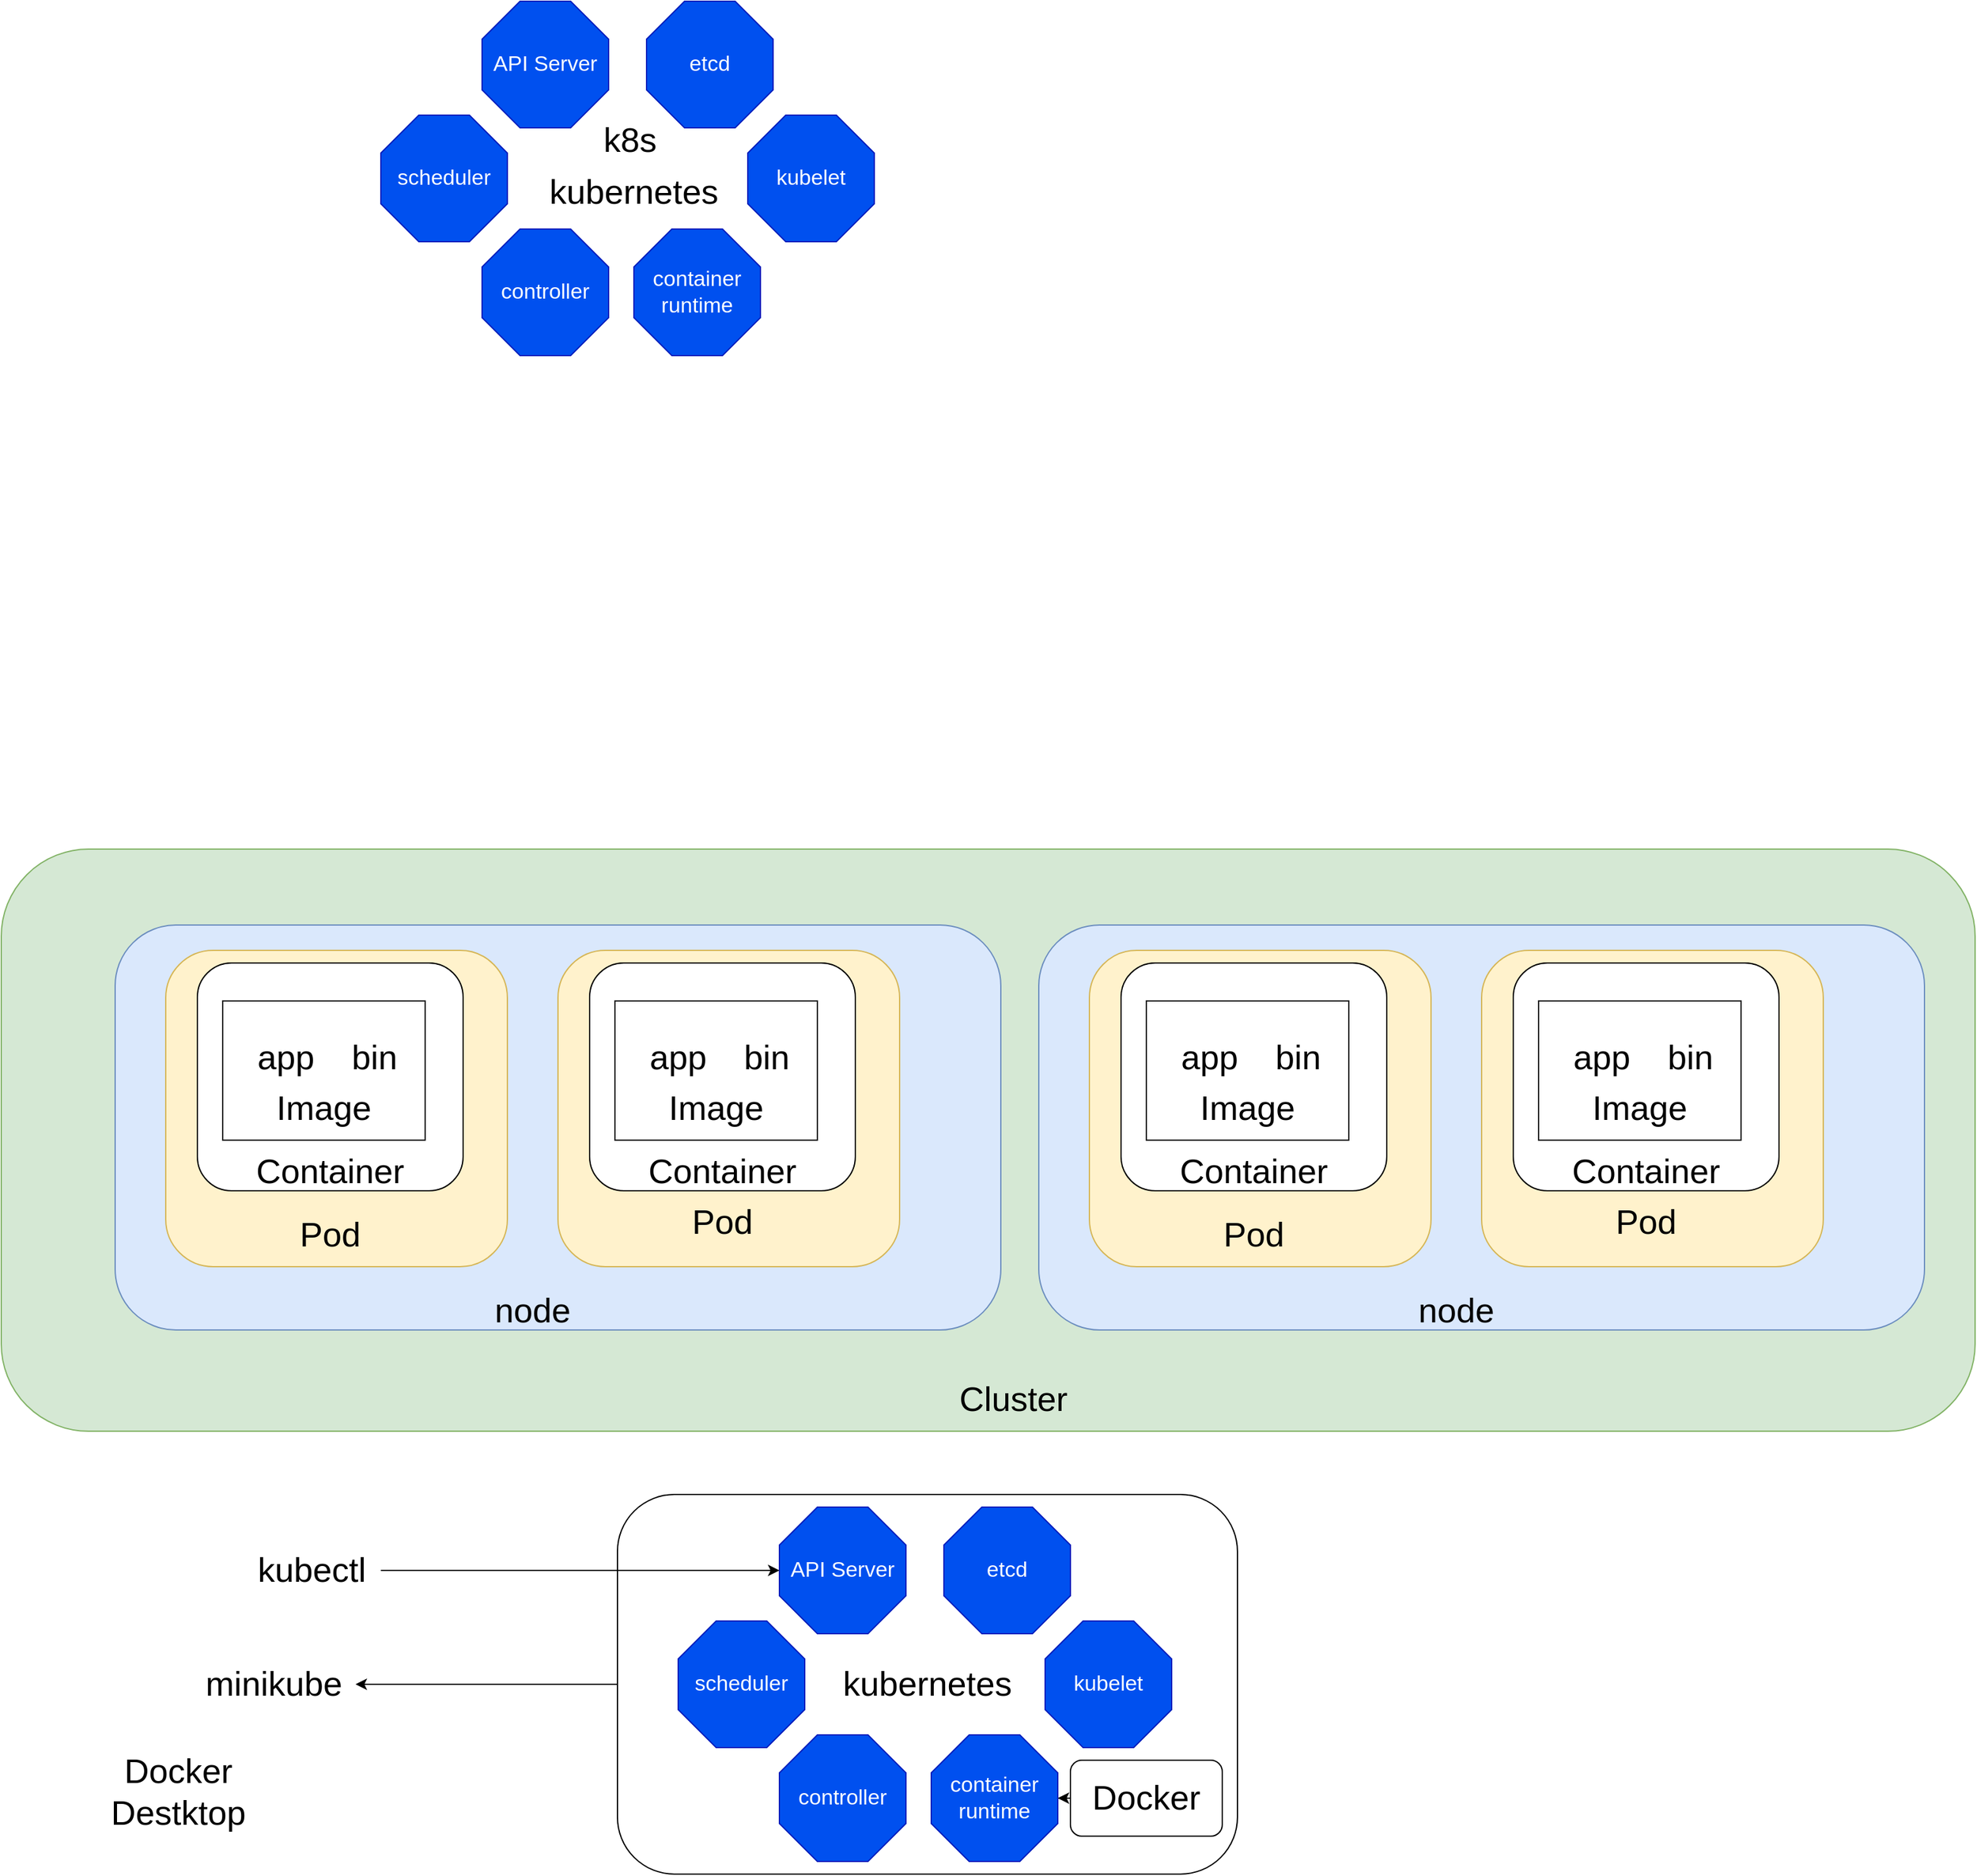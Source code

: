 <mxfile version="20.0.3" type="device"><diagram id="yd1oSDhv9wz6MphnTBFi" name="Page-1"><mxGraphModel dx="1810" dy="530" grid="1" gridSize="10" guides="1" tooltips="1" connect="1" arrows="1" fold="1" page="1" pageScale="1" pageWidth="827" pageHeight="1169" math="0" shadow="0"><root><mxCell id="0"/><mxCell id="1" parent="0"/><mxCell id="9mA_PneKa5CmHf__wv-X-67" style="edgeStyle=orthogonalEdgeStyle;rounded=0;orthogonalLoop=1;jettySize=auto;html=1;fontSize=27;" edge="1" parent="1" source="9mA_PneKa5CmHf__wv-X-53" target="9mA_PneKa5CmHf__wv-X-63"><mxGeometry relative="1" as="geometry"/></mxCell><mxCell id="9mA_PneKa5CmHf__wv-X-53" value="kubernetes" style="rounded=1;whiteSpace=wrap;html=1;fontSize=27;" vertex="1" parent="1"><mxGeometry x="337" y="1270" width="490" height="300" as="geometry"/></mxCell><mxCell id="9mA_PneKa5CmHf__wv-X-29" value="" style="rounded=1;whiteSpace=wrap;html=1;fontSize=27;fillColor=#d5e8d4;strokeColor=#82b366;" vertex="1" parent="1"><mxGeometry x="-150" y="760" width="1560" height="460" as="geometry"/></mxCell><mxCell id="wZ3wcgWRREhJ1XrBzrAU-16" value="API Server" style="whiteSpace=wrap;html=1;shape=mxgraph.basic.octagon2;align=center;verticalAlign=middle;dx=15;fillColor=#0050ef;fontColor=#ffffff;strokeColor=#001DBC;fontSize=17;" parent="1" vertex="1"><mxGeometry x="230" y="90" width="100" height="100" as="geometry"/></mxCell><mxCell id="wZ3wcgWRREhJ1XrBzrAU-17" value="etcd" style="whiteSpace=wrap;html=1;shape=mxgraph.basic.octagon2;align=center;verticalAlign=middle;dx=15;fillColor=#0050ef;fontColor=#ffffff;strokeColor=#001DBC;fontSize=17;" parent="1" vertex="1"><mxGeometry x="360" y="90" width="100" height="100" as="geometry"/></mxCell><mxCell id="wZ3wcgWRREhJ1XrBzrAU-18" value="kubelet" style="whiteSpace=wrap;html=1;shape=mxgraph.basic.octagon2;align=center;verticalAlign=middle;dx=15;fillColor=#0050ef;fontColor=#ffffff;strokeColor=#001DBC;fontSize=17;" parent="1" vertex="1"><mxGeometry x="440" y="180" width="100" height="100" as="geometry"/></mxCell><mxCell id="wZ3wcgWRREhJ1XrBzrAU-19" value="container runtime" style="whiteSpace=wrap;html=1;shape=mxgraph.basic.octagon2;align=center;verticalAlign=middle;dx=15;fillColor=#0050ef;fontColor=#ffffff;strokeColor=#001DBC;fontSize=17;" parent="1" vertex="1"><mxGeometry x="350" y="270" width="100" height="100" as="geometry"/></mxCell><mxCell id="wZ3wcgWRREhJ1XrBzrAU-20" value="controller" style="whiteSpace=wrap;html=1;shape=mxgraph.basic.octagon2;align=center;verticalAlign=middle;dx=15;fillColor=#0050ef;fontColor=#ffffff;strokeColor=#001DBC;fontSize=17;" parent="1" vertex="1"><mxGeometry x="230" y="270" width="100" height="100" as="geometry"/></mxCell><mxCell id="wZ3wcgWRREhJ1XrBzrAU-21" value="scheduler" style="whiteSpace=wrap;html=1;shape=mxgraph.basic.octagon2;align=center;verticalAlign=middle;dx=15;fillColor=#0050ef;fontColor=#ffffff;strokeColor=#001DBC;fontSize=17;" parent="1" vertex="1"><mxGeometry x="150" y="180" width="100" height="100" as="geometry"/></mxCell><mxCell id="9mA_PneKa5CmHf__wv-X-1" value="kubernetes" style="text;html=1;strokeColor=none;fillColor=none;align=center;verticalAlign=middle;whiteSpace=wrap;rounded=0;fontSize=27;" vertex="1" parent="1"><mxGeometry x="320" y="226" width="60" height="30" as="geometry"/></mxCell><mxCell id="9mA_PneKa5CmHf__wv-X-2" value="k8s" style="text;html=1;strokeColor=none;fillColor=none;align=center;verticalAlign=middle;whiteSpace=wrap;rounded=0;fontSize=27;" vertex="1" parent="1"><mxGeometry x="314" y="185" width="66" height="30" as="geometry"/></mxCell><mxCell id="9mA_PneKa5CmHf__wv-X-30" value="" style="group" vertex="1" connectable="0" parent="1"><mxGeometry x="-60" y="820" width="700" height="320" as="geometry"/></mxCell><mxCell id="9mA_PneKa5CmHf__wv-X-9" value="" style="rounded=1;whiteSpace=wrap;html=1;fontSize=27;fillColor=#dae8fc;strokeColor=#6c8ebf;" vertex="1" parent="9mA_PneKa5CmHf__wv-X-30"><mxGeometry width="700" height="320" as="geometry"/></mxCell><mxCell id="9mA_PneKa5CmHf__wv-X-10" value="node" style="text;html=1;strokeColor=none;fillColor=none;align=center;verticalAlign=middle;whiteSpace=wrap;rounded=0;fontSize=27;" vertex="1" parent="9mA_PneKa5CmHf__wv-X-30"><mxGeometry x="300" y="290" width="60" height="30" as="geometry"/></mxCell><mxCell id="9mA_PneKa5CmHf__wv-X-13" value="" style="rounded=1;whiteSpace=wrap;html=1;fontSize=27;fillColor=#fff2cc;strokeColor=#d6b656;" vertex="1" parent="9mA_PneKa5CmHf__wv-X-30"><mxGeometry x="40" y="20" width="270" height="250" as="geometry"/></mxCell><mxCell id="9mA_PneKa5CmHf__wv-X-14" value="" style="rounded=1;whiteSpace=wrap;html=1;fontSize=27;" vertex="1" parent="9mA_PneKa5CmHf__wv-X-30"><mxGeometry x="65" y="30" width="210" height="180" as="geometry"/></mxCell><mxCell id="9mA_PneKa5CmHf__wv-X-15" value="" style="rounded=0;whiteSpace=wrap;html=1;fontSize=27;" vertex="1" parent="9mA_PneKa5CmHf__wv-X-30"><mxGeometry x="85" y="60" width="160" height="110" as="geometry"/></mxCell><mxCell id="9mA_PneKa5CmHf__wv-X-16" value="Image" style="text;html=1;strokeColor=none;fillColor=none;align=center;verticalAlign=middle;whiteSpace=wrap;rounded=0;fontSize=27;" vertex="1" parent="9mA_PneKa5CmHf__wv-X-30"><mxGeometry x="135" y="130" width="60" height="30" as="geometry"/></mxCell><mxCell id="9mA_PneKa5CmHf__wv-X-17" value="app" style="text;html=1;strokeColor=none;fillColor=none;align=center;verticalAlign=middle;whiteSpace=wrap;rounded=0;fontSize=27;" vertex="1" parent="9mA_PneKa5CmHf__wv-X-30"><mxGeometry x="105" y="90" width="60" height="30" as="geometry"/></mxCell><mxCell id="9mA_PneKa5CmHf__wv-X-18" value="bin" style="text;html=1;strokeColor=none;fillColor=none;align=center;verticalAlign=middle;whiteSpace=wrap;rounded=0;fontSize=27;" vertex="1" parent="9mA_PneKa5CmHf__wv-X-30"><mxGeometry x="175" y="90" width="60" height="30" as="geometry"/></mxCell><mxCell id="9mA_PneKa5CmHf__wv-X-19" value="Container" style="text;html=1;strokeColor=none;fillColor=none;align=center;verticalAlign=middle;whiteSpace=wrap;rounded=0;fontSize=27;" vertex="1" parent="9mA_PneKa5CmHf__wv-X-30"><mxGeometry x="140" y="180" width="60" height="30" as="geometry"/></mxCell><mxCell id="9mA_PneKa5CmHf__wv-X-20" value="Pod" style="text;html=1;strokeColor=none;fillColor=none;align=center;verticalAlign=middle;whiteSpace=wrap;rounded=0;fontSize=27;" vertex="1" parent="9mA_PneKa5CmHf__wv-X-30"><mxGeometry x="140" y="230" width="60" height="30" as="geometry"/></mxCell><mxCell id="9mA_PneKa5CmHf__wv-X-21" value="" style="rounded=1;whiteSpace=wrap;html=1;fontSize=27;fillColor=#fff2cc;strokeColor=#d6b656;" vertex="1" parent="9mA_PneKa5CmHf__wv-X-30"><mxGeometry x="350" y="20" width="270" height="250" as="geometry"/></mxCell><mxCell id="9mA_PneKa5CmHf__wv-X-22" value="" style="rounded=1;whiteSpace=wrap;html=1;fontSize=27;" vertex="1" parent="9mA_PneKa5CmHf__wv-X-30"><mxGeometry x="375" y="30" width="210" height="180" as="geometry"/></mxCell><mxCell id="9mA_PneKa5CmHf__wv-X-23" value="" style="rounded=0;whiteSpace=wrap;html=1;fontSize=27;" vertex="1" parent="9mA_PneKa5CmHf__wv-X-30"><mxGeometry x="395" y="60" width="160" height="110" as="geometry"/></mxCell><mxCell id="9mA_PneKa5CmHf__wv-X-24" value="Image" style="text;html=1;strokeColor=none;fillColor=none;align=center;verticalAlign=middle;whiteSpace=wrap;rounded=0;fontSize=27;" vertex="1" parent="9mA_PneKa5CmHf__wv-X-30"><mxGeometry x="445" y="130" width="60" height="30" as="geometry"/></mxCell><mxCell id="9mA_PneKa5CmHf__wv-X-25" value="app" style="text;html=1;strokeColor=none;fillColor=none;align=center;verticalAlign=middle;whiteSpace=wrap;rounded=0;fontSize=27;" vertex="1" parent="9mA_PneKa5CmHf__wv-X-30"><mxGeometry x="415" y="90" width="60" height="30" as="geometry"/></mxCell><mxCell id="9mA_PneKa5CmHf__wv-X-26" value="bin" style="text;html=1;strokeColor=none;fillColor=none;align=center;verticalAlign=middle;whiteSpace=wrap;rounded=0;fontSize=27;" vertex="1" parent="9mA_PneKa5CmHf__wv-X-30"><mxGeometry x="485" y="90" width="60" height="30" as="geometry"/></mxCell><mxCell id="9mA_PneKa5CmHf__wv-X-27" value="Container" style="text;html=1;strokeColor=none;fillColor=none;align=center;verticalAlign=middle;whiteSpace=wrap;rounded=0;fontSize=27;" vertex="1" parent="9mA_PneKa5CmHf__wv-X-30"><mxGeometry x="450" y="180" width="60" height="30" as="geometry"/></mxCell><mxCell id="9mA_PneKa5CmHf__wv-X-28" value="Pod" style="text;html=1;strokeColor=none;fillColor=none;align=center;verticalAlign=middle;whiteSpace=wrap;rounded=0;fontSize=27;" vertex="1" parent="9mA_PneKa5CmHf__wv-X-30"><mxGeometry x="450" y="220" width="60" height="30" as="geometry"/></mxCell><mxCell id="9mA_PneKa5CmHf__wv-X-31" value="" style="group" vertex="1" connectable="0" parent="1"><mxGeometry x="670" y="820" width="700" height="320" as="geometry"/></mxCell><mxCell id="9mA_PneKa5CmHf__wv-X-32" value="" style="rounded=1;whiteSpace=wrap;html=1;fontSize=27;fillColor=#dae8fc;strokeColor=#6c8ebf;" vertex="1" parent="9mA_PneKa5CmHf__wv-X-31"><mxGeometry width="700" height="320" as="geometry"/></mxCell><mxCell id="9mA_PneKa5CmHf__wv-X-33" value="node" style="text;html=1;strokeColor=none;fillColor=none;align=center;verticalAlign=middle;whiteSpace=wrap;rounded=0;fontSize=27;" vertex="1" parent="9mA_PneKa5CmHf__wv-X-31"><mxGeometry x="300" y="290" width="60" height="30" as="geometry"/></mxCell><mxCell id="9mA_PneKa5CmHf__wv-X-34" value="" style="rounded=1;whiteSpace=wrap;html=1;fontSize=27;fillColor=#fff2cc;strokeColor=#d6b656;" vertex="1" parent="9mA_PneKa5CmHf__wv-X-31"><mxGeometry x="40" y="20" width="270" height="250" as="geometry"/></mxCell><mxCell id="9mA_PneKa5CmHf__wv-X-35" value="" style="rounded=1;whiteSpace=wrap;html=1;fontSize=27;" vertex="1" parent="9mA_PneKa5CmHf__wv-X-31"><mxGeometry x="65" y="30" width="210" height="180" as="geometry"/></mxCell><mxCell id="9mA_PneKa5CmHf__wv-X-36" value="" style="rounded=0;whiteSpace=wrap;html=1;fontSize=27;" vertex="1" parent="9mA_PneKa5CmHf__wv-X-31"><mxGeometry x="85" y="60" width="160" height="110" as="geometry"/></mxCell><mxCell id="9mA_PneKa5CmHf__wv-X-37" value="Image" style="text;html=1;strokeColor=none;fillColor=none;align=center;verticalAlign=middle;whiteSpace=wrap;rounded=0;fontSize=27;" vertex="1" parent="9mA_PneKa5CmHf__wv-X-31"><mxGeometry x="135" y="130" width="60" height="30" as="geometry"/></mxCell><mxCell id="9mA_PneKa5CmHf__wv-X-38" value="app" style="text;html=1;strokeColor=none;fillColor=none;align=center;verticalAlign=middle;whiteSpace=wrap;rounded=0;fontSize=27;" vertex="1" parent="9mA_PneKa5CmHf__wv-X-31"><mxGeometry x="105" y="90" width="60" height="30" as="geometry"/></mxCell><mxCell id="9mA_PneKa5CmHf__wv-X-39" value="bin" style="text;html=1;strokeColor=none;fillColor=none;align=center;verticalAlign=middle;whiteSpace=wrap;rounded=0;fontSize=27;" vertex="1" parent="9mA_PneKa5CmHf__wv-X-31"><mxGeometry x="175" y="90" width="60" height="30" as="geometry"/></mxCell><mxCell id="9mA_PneKa5CmHf__wv-X-40" value="Container" style="text;html=1;strokeColor=none;fillColor=none;align=center;verticalAlign=middle;whiteSpace=wrap;rounded=0;fontSize=27;" vertex="1" parent="9mA_PneKa5CmHf__wv-X-31"><mxGeometry x="140" y="180" width="60" height="30" as="geometry"/></mxCell><mxCell id="9mA_PneKa5CmHf__wv-X-41" value="Pod" style="text;html=1;strokeColor=none;fillColor=none;align=center;verticalAlign=middle;whiteSpace=wrap;rounded=0;fontSize=27;" vertex="1" parent="9mA_PneKa5CmHf__wv-X-31"><mxGeometry x="140" y="230" width="60" height="30" as="geometry"/></mxCell><mxCell id="9mA_PneKa5CmHf__wv-X-42" value="" style="rounded=1;whiteSpace=wrap;html=1;fontSize=27;fillColor=#fff2cc;strokeColor=#d6b656;" vertex="1" parent="9mA_PneKa5CmHf__wv-X-31"><mxGeometry x="350" y="20" width="270" height="250" as="geometry"/></mxCell><mxCell id="9mA_PneKa5CmHf__wv-X-43" value="" style="rounded=1;whiteSpace=wrap;html=1;fontSize=27;" vertex="1" parent="9mA_PneKa5CmHf__wv-X-31"><mxGeometry x="375" y="30" width="210" height="180" as="geometry"/></mxCell><mxCell id="9mA_PneKa5CmHf__wv-X-44" value="" style="rounded=0;whiteSpace=wrap;html=1;fontSize=27;" vertex="1" parent="9mA_PneKa5CmHf__wv-X-31"><mxGeometry x="395" y="60" width="160" height="110" as="geometry"/></mxCell><mxCell id="9mA_PneKa5CmHf__wv-X-45" value="Image" style="text;html=1;strokeColor=none;fillColor=none;align=center;verticalAlign=middle;whiteSpace=wrap;rounded=0;fontSize=27;" vertex="1" parent="9mA_PneKa5CmHf__wv-X-31"><mxGeometry x="445" y="130" width="60" height="30" as="geometry"/></mxCell><mxCell id="9mA_PneKa5CmHf__wv-X-46" value="app" style="text;html=1;strokeColor=none;fillColor=none;align=center;verticalAlign=middle;whiteSpace=wrap;rounded=0;fontSize=27;" vertex="1" parent="9mA_PneKa5CmHf__wv-X-31"><mxGeometry x="415" y="90" width="60" height="30" as="geometry"/></mxCell><mxCell id="9mA_PneKa5CmHf__wv-X-47" value="bin" style="text;html=1;strokeColor=none;fillColor=none;align=center;verticalAlign=middle;whiteSpace=wrap;rounded=0;fontSize=27;" vertex="1" parent="9mA_PneKa5CmHf__wv-X-31"><mxGeometry x="485" y="90" width="60" height="30" as="geometry"/></mxCell><mxCell id="9mA_PneKa5CmHf__wv-X-48" value="Container" style="text;html=1;strokeColor=none;fillColor=none;align=center;verticalAlign=middle;whiteSpace=wrap;rounded=0;fontSize=27;" vertex="1" parent="9mA_PneKa5CmHf__wv-X-31"><mxGeometry x="450" y="180" width="60" height="30" as="geometry"/></mxCell><mxCell id="9mA_PneKa5CmHf__wv-X-49" value="Pod" style="text;html=1;strokeColor=none;fillColor=none;align=center;verticalAlign=middle;whiteSpace=wrap;rounded=0;fontSize=27;" vertex="1" parent="9mA_PneKa5CmHf__wv-X-31"><mxGeometry x="450" y="220" width="60" height="30" as="geometry"/></mxCell><mxCell id="9mA_PneKa5CmHf__wv-X-50" value="Cluster" style="text;html=1;strokeColor=none;fillColor=none;align=center;verticalAlign=middle;whiteSpace=wrap;rounded=0;fontSize=27;" vertex="1" parent="1"><mxGeometry x="620" y="1180" width="60" height="30" as="geometry"/></mxCell><mxCell id="9mA_PneKa5CmHf__wv-X-61" style="edgeStyle=orthogonalEdgeStyle;rounded=0;orthogonalLoop=1;jettySize=auto;html=1;fontSize=27;" edge="1" parent="1" source="9mA_PneKa5CmHf__wv-X-51" target="9mA_PneKa5CmHf__wv-X-58"><mxGeometry relative="1" as="geometry"/></mxCell><mxCell id="9mA_PneKa5CmHf__wv-X-51" value="Docker" style="rounded=1;whiteSpace=wrap;html=1;fontSize=27;" vertex="1" parent="1"><mxGeometry x="695" y="1480" width="120" height="60" as="geometry"/></mxCell><mxCell id="9mA_PneKa5CmHf__wv-X-55" value="API Server" style="whiteSpace=wrap;html=1;shape=mxgraph.basic.octagon2;align=center;verticalAlign=middle;dx=15;fillColor=#0050ef;fontColor=#ffffff;strokeColor=#001DBC;fontSize=17;" vertex="1" parent="1"><mxGeometry x="465" y="1280" width="100" height="100" as="geometry"/></mxCell><mxCell id="9mA_PneKa5CmHf__wv-X-56" value="etcd" style="whiteSpace=wrap;html=1;shape=mxgraph.basic.octagon2;align=center;verticalAlign=middle;dx=15;fillColor=#0050ef;fontColor=#ffffff;strokeColor=#001DBC;fontSize=17;" vertex="1" parent="1"><mxGeometry x="595" y="1280" width="100" height="100" as="geometry"/></mxCell><mxCell id="9mA_PneKa5CmHf__wv-X-57" value="kubelet" style="whiteSpace=wrap;html=1;shape=mxgraph.basic.octagon2;align=center;verticalAlign=middle;dx=15;fillColor=#0050ef;fontColor=#ffffff;strokeColor=#001DBC;fontSize=17;" vertex="1" parent="1"><mxGeometry x="675" y="1370" width="100" height="100" as="geometry"/></mxCell><mxCell id="9mA_PneKa5CmHf__wv-X-58" value="container runtime" style="whiteSpace=wrap;html=1;shape=mxgraph.basic.octagon2;align=center;verticalAlign=middle;dx=15;fillColor=#0050ef;fontColor=#ffffff;strokeColor=#001DBC;fontSize=17;" vertex="1" parent="1"><mxGeometry x="585" y="1460" width="100" height="100" as="geometry"/></mxCell><mxCell id="9mA_PneKa5CmHf__wv-X-59" value="controller" style="whiteSpace=wrap;html=1;shape=mxgraph.basic.octagon2;align=center;verticalAlign=middle;dx=15;fillColor=#0050ef;fontColor=#ffffff;strokeColor=#001DBC;fontSize=17;" vertex="1" parent="1"><mxGeometry x="465" y="1460" width="100" height="100" as="geometry"/></mxCell><mxCell id="9mA_PneKa5CmHf__wv-X-60" value="scheduler" style="whiteSpace=wrap;html=1;shape=mxgraph.basic.octagon2;align=center;verticalAlign=middle;dx=15;fillColor=#0050ef;fontColor=#ffffff;strokeColor=#001DBC;fontSize=17;" vertex="1" parent="1"><mxGeometry x="385" y="1370" width="100" height="100" as="geometry"/></mxCell><mxCell id="9mA_PneKa5CmHf__wv-X-63" value="minikube" style="text;html=1;align=center;verticalAlign=middle;resizable=0;points=[];autosize=1;strokeColor=none;fillColor=none;fontSize=27;" vertex="1" parent="1"><mxGeometry y="1395" width="130" height="50" as="geometry"/></mxCell><mxCell id="9mA_PneKa5CmHf__wv-X-64" value="Docker Destktop" style="text;html=1;strokeColor=none;fillColor=none;align=center;verticalAlign=middle;whiteSpace=wrap;rounded=0;fontSize=27;" vertex="1" parent="1"><mxGeometry x="-40" y="1490" width="60" height="30" as="geometry"/></mxCell><mxCell id="9mA_PneKa5CmHf__wv-X-66" style="edgeStyle=orthogonalEdgeStyle;rounded=0;orthogonalLoop=1;jettySize=auto;html=1;fontSize=27;" edge="1" parent="1" source="9mA_PneKa5CmHf__wv-X-65" target="9mA_PneKa5CmHf__wv-X-55"><mxGeometry relative="1" as="geometry"/></mxCell><mxCell id="9mA_PneKa5CmHf__wv-X-65" value="kubectl" style="text;html=1;align=center;verticalAlign=middle;resizable=0;points=[];autosize=1;strokeColor=none;fillColor=none;fontSize=27;" vertex="1" parent="1"><mxGeometry x="40" y="1305" width="110" height="50" as="geometry"/></mxCell></root></mxGraphModel></diagram></mxfile>